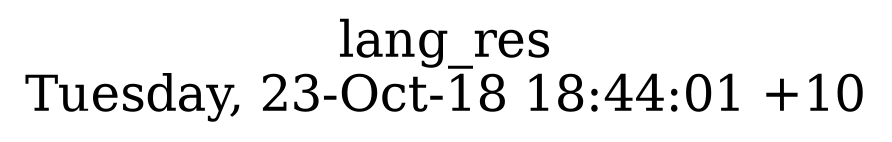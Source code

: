digraph G {
fontsize="24";
label="lang_res\nTuesday, 23-Oct-18 18:44:01 +10";
nojustify=true;
ordering=out;
rankdir=LR;
size="30";
}
